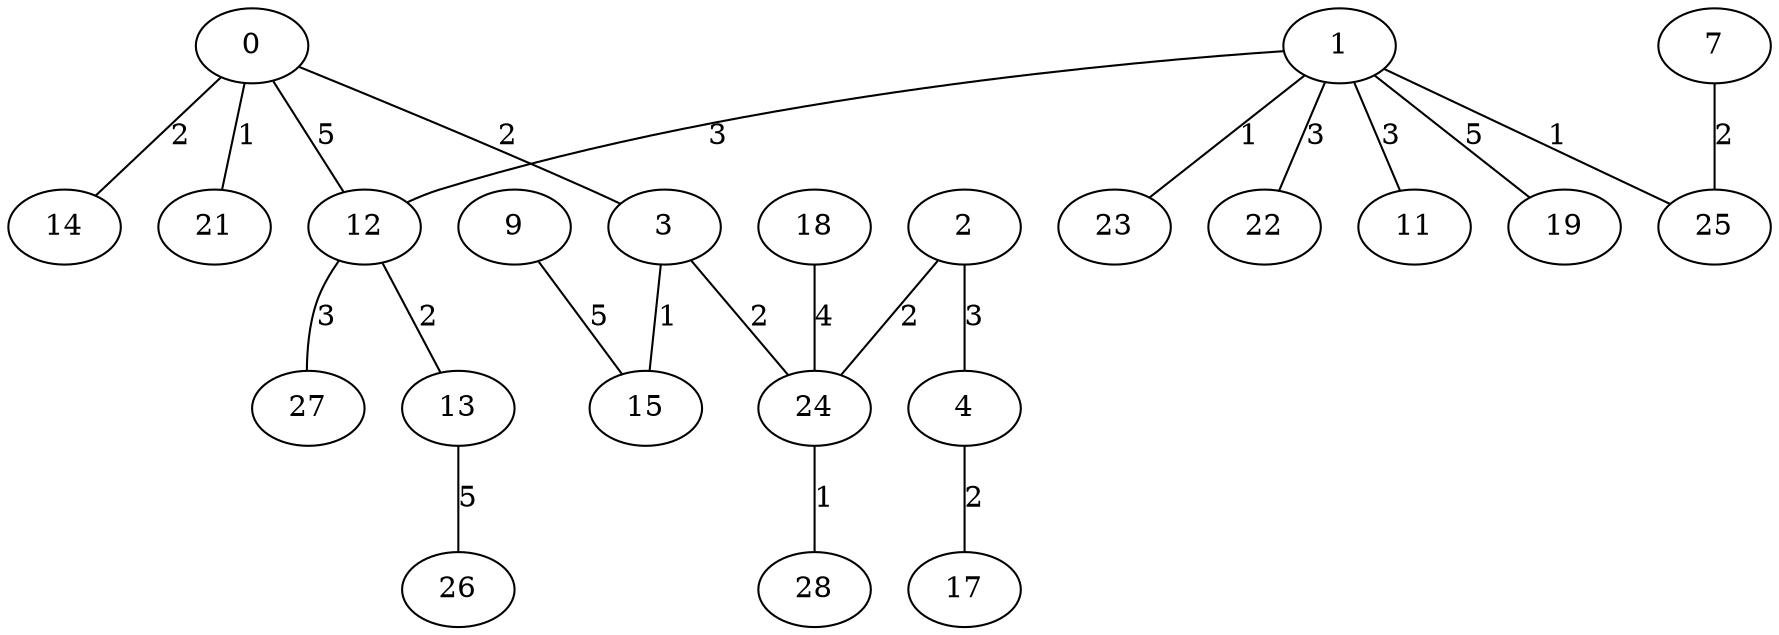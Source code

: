 graph{
   27;
   21;
   14;
   17;
   12;
   28;
   15;
   2;
   22;
   26;
   11;
   3;
   9;
   0;
   7;
   19;
   4;
   24;
   25;
   23;
   13;
   1;
   18;
   7 -- 25 [label="2"];
   0 -- 12 [label="5"];
   4 -- 17 [label="2"];
   1 -- 22 [label="3"];
   3 -- 15 [label="1"];
   18 -- 24 [label="4"];
   13 -- 26 [label="5"];
   12 -- 13 [label="2"];
   1 -- 19 [label="5"];
   1 -- 23 [label="1"];
   24 -- 28 [label="1"];
   0 -- 3 [label="2"];
   9 -- 15 [label="5"];
   12 -- 27 [label="3"];
   1 -- 11 [label="3"];
   0 -- 14 [label="2"];
   2 -- 24 [label="2"];
   3 -- 24 [label="2"];
   0 -- 21 [label="1"];
   1 -- 25 [label="1"];
   2 -- 4 [label="3"];
   1 -- 12 [label="3"];
}